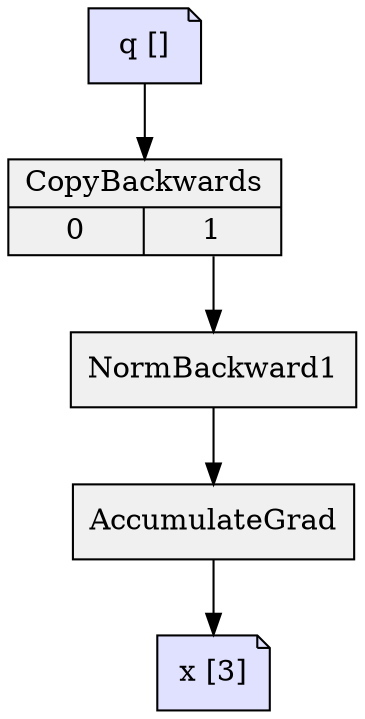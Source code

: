 digraph{
  1 [shape=note,style=filled, fillcolor="#e0e0ff",label="q []"]
  2 [shape=record,style=filled, fillcolor="#f0f0f0",label="{ CopyBackwards | { <output0> 0 | <output1> 1 }  }"]
  3 [shape=record,style=filled, fillcolor="#f0f0f0",label="{ NormBackward1 }"]
  4 [shape=record,style=filled, fillcolor="#f0f0f0",label="{ AccumulateGrad }"]
  5 [shape=note,style=filled, fillcolor="#e0e0ff",label="x [3]"]
  4 -> 5
  3 -> 4
  2:output1 -> 3
  1 -> 2
}
